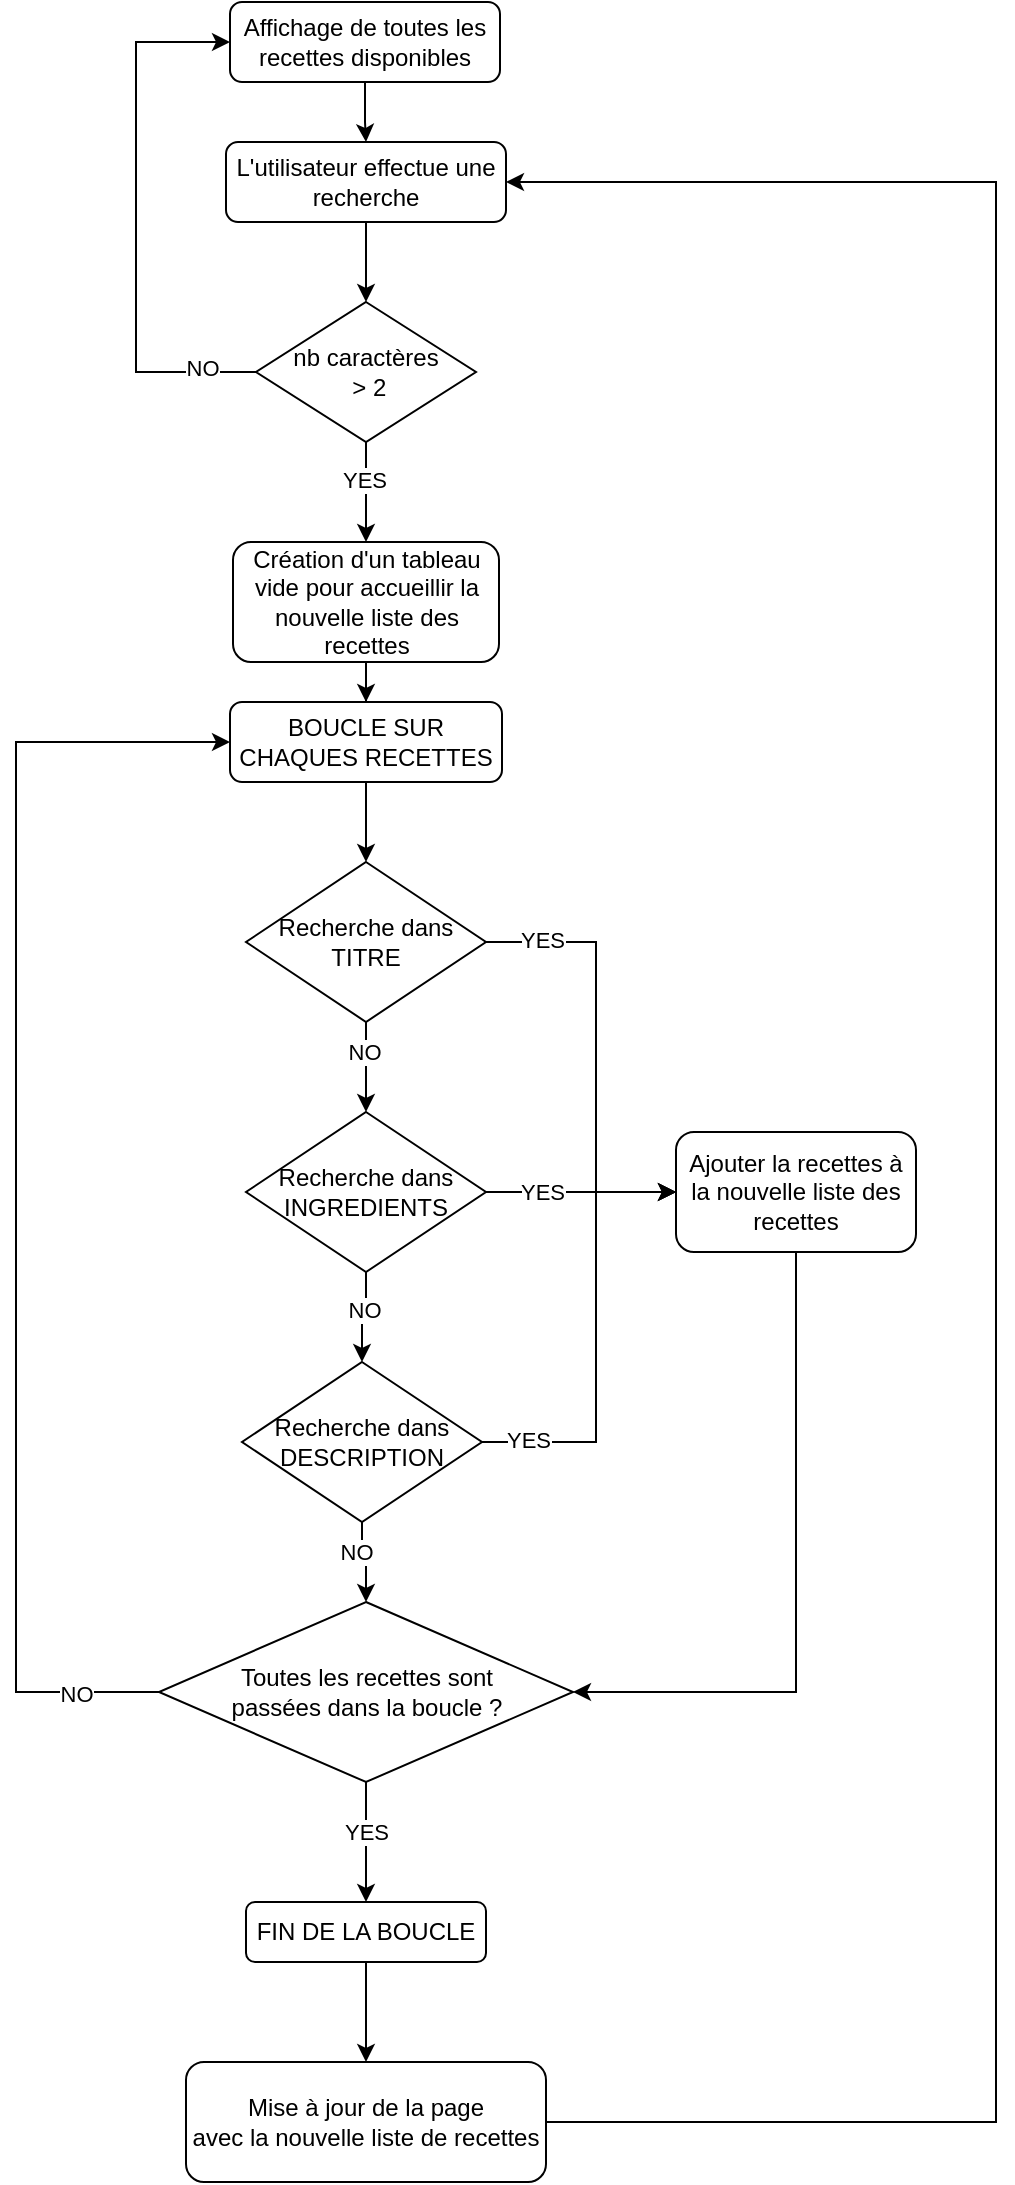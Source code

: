 <mxfile version="22.1.8" type="github">
  <diagram name="Page-1" id="r4HgYfRCgoHrCfJZUgXy">
    <mxGraphModel dx="1457" dy="1093" grid="1" gridSize="10" guides="1" tooltips="1" connect="1" arrows="1" fold="1" page="1" pageScale="1" pageWidth="827" pageHeight="1169" math="0" shadow="0">
      <root>
        <mxCell id="0" />
        <mxCell id="1" parent="0" />
        <mxCell id="L4QYTUJZ_KFNhh87ykTk-15" style="edgeStyle=orthogonalEdgeStyle;rounded=0;orthogonalLoop=1;jettySize=auto;html=1;entryX=0.5;entryY=0;entryDx=0;entryDy=0;" parent="1" source="L4QYTUJZ_KFNhh87ykTk-1" target="L4QYTUJZ_KFNhh87ykTk-2" edge="1">
          <mxGeometry relative="1" as="geometry" />
        </mxCell>
        <mxCell id="L4QYTUJZ_KFNhh87ykTk-1" value="L&#39;utilisateur effectue une recherche" style="rounded=1;whiteSpace=wrap;html=1;" parent="1" vertex="1">
          <mxGeometry x="345" y="100" width="140" height="40" as="geometry" />
        </mxCell>
        <mxCell id="dcJ2N1w09eCTJZOBxXSh-3" style="edgeStyle=orthogonalEdgeStyle;rounded=0;orthogonalLoop=1;jettySize=auto;html=1;entryX=0.5;entryY=0;entryDx=0;entryDy=0;" edge="1" parent="1" source="L4QYTUJZ_KFNhh87ykTk-2" target="dcJ2N1w09eCTJZOBxXSh-2">
          <mxGeometry relative="1" as="geometry" />
        </mxCell>
        <mxCell id="dcJ2N1w09eCTJZOBxXSh-5" value="YES" style="edgeLabel;html=1;align=center;verticalAlign=middle;resizable=0;points=[];" vertex="1" connectable="0" parent="dcJ2N1w09eCTJZOBxXSh-3">
          <mxGeometry x="-0.24" y="-1" relative="1" as="geometry">
            <mxPoint as="offset" />
          </mxGeometry>
        </mxCell>
        <mxCell id="dcJ2N1w09eCTJZOBxXSh-8" style="edgeStyle=orthogonalEdgeStyle;rounded=0;orthogonalLoop=1;jettySize=auto;html=1;entryX=0;entryY=0.5;entryDx=0;entryDy=0;" edge="1" parent="1" source="L4QYTUJZ_KFNhh87ykTk-2" target="dcJ2N1w09eCTJZOBxXSh-6">
          <mxGeometry relative="1" as="geometry">
            <Array as="points">
              <mxPoint x="300" y="215" />
              <mxPoint x="300" y="50" />
            </Array>
          </mxGeometry>
        </mxCell>
        <mxCell id="dcJ2N1w09eCTJZOBxXSh-9" value="NO" style="edgeLabel;html=1;align=center;verticalAlign=middle;resizable=0;points=[];" vertex="1" connectable="0" parent="dcJ2N1w09eCTJZOBxXSh-8">
          <mxGeometry x="-0.801" y="-2" relative="1" as="geometry">
            <mxPoint as="offset" />
          </mxGeometry>
        </mxCell>
        <mxCell id="L4QYTUJZ_KFNhh87ykTk-2" value="nb caractères&lt;br&gt;&amp;nbsp;&amp;gt; 2" style="rhombus;whiteSpace=wrap;html=1;" parent="1" vertex="1">
          <mxGeometry x="360" y="180" width="110" height="70" as="geometry" />
        </mxCell>
        <mxCell id="L4QYTUJZ_KFNhh87ykTk-5" style="edgeStyle=orthogonalEdgeStyle;rounded=0;orthogonalLoop=1;jettySize=auto;html=1;exitX=0.5;exitY=1;exitDx=0;exitDy=0;" parent="1" source="L4QYTUJZ_KFNhh87ykTk-2" target="L4QYTUJZ_KFNhh87ykTk-2" edge="1">
          <mxGeometry relative="1" as="geometry" />
        </mxCell>
        <mxCell id="1atgcBUKrtSfy6TpUmoW-4" style="edgeStyle=orthogonalEdgeStyle;rounded=0;orthogonalLoop=1;jettySize=auto;html=1;entryX=0.5;entryY=0;entryDx=0;entryDy=0;" parent="1" source="L4QYTUJZ_KFNhh87ykTk-6" target="1atgcBUKrtSfy6TpUmoW-3" edge="1">
          <mxGeometry relative="1" as="geometry" />
        </mxCell>
        <mxCell id="L4QYTUJZ_KFNhh87ykTk-6" value="BOUCLE SUR CHAQUES RECETTES" style="rounded=1;whiteSpace=wrap;html=1;" parent="1" vertex="1">
          <mxGeometry x="347" y="380" width="136" height="40" as="geometry" />
        </mxCell>
        <mxCell id="1atgcBUKrtSfy6TpUmoW-6" style="edgeStyle=orthogonalEdgeStyle;rounded=0;orthogonalLoop=1;jettySize=auto;html=1;entryX=0.5;entryY=0;entryDx=0;entryDy=0;" parent="1" source="1atgcBUKrtSfy6TpUmoW-3" target="1atgcBUKrtSfy6TpUmoW-5" edge="1">
          <mxGeometry relative="1" as="geometry" />
        </mxCell>
        <mxCell id="1atgcBUKrtSfy6TpUmoW-16" value="NO" style="edgeLabel;html=1;align=center;verticalAlign=middle;resizable=0;points=[];" parent="1atgcBUKrtSfy6TpUmoW-6" vertex="1" connectable="0">
          <mxGeometry x="0.28" y="-3" relative="1" as="geometry">
            <mxPoint x="2" y="-14" as="offset" />
          </mxGeometry>
        </mxCell>
        <mxCell id="1atgcBUKrtSfy6TpUmoW-10" style="edgeStyle=orthogonalEdgeStyle;rounded=0;orthogonalLoop=1;jettySize=auto;html=1;entryX=0;entryY=0.5;entryDx=0;entryDy=0;" parent="1" source="1atgcBUKrtSfy6TpUmoW-3" target="1atgcBUKrtSfy6TpUmoW-9" edge="1">
          <mxGeometry relative="1" as="geometry">
            <Array as="points">
              <mxPoint x="530" y="500" />
              <mxPoint x="530" y="625" />
            </Array>
          </mxGeometry>
        </mxCell>
        <mxCell id="1atgcBUKrtSfy6TpUmoW-13" value="YES" style="edgeLabel;html=1;align=center;verticalAlign=middle;resizable=0;points=[];" parent="1atgcBUKrtSfy6TpUmoW-10" vertex="1" connectable="0">
          <mxGeometry x="-0.746" y="1" relative="1" as="geometry">
            <mxPoint as="offset" />
          </mxGeometry>
        </mxCell>
        <mxCell id="1atgcBUKrtSfy6TpUmoW-3" value="Recherche dans TITRE" style="rhombus;whiteSpace=wrap;html=1;" parent="1" vertex="1">
          <mxGeometry x="355" y="460" width="120" height="80" as="geometry" />
        </mxCell>
        <mxCell id="1atgcBUKrtSfy6TpUmoW-8" style="edgeStyle=orthogonalEdgeStyle;rounded=0;orthogonalLoop=1;jettySize=auto;html=1;entryX=0.5;entryY=0;entryDx=0;entryDy=0;" parent="1" source="1atgcBUKrtSfy6TpUmoW-5" target="1atgcBUKrtSfy6TpUmoW-7" edge="1">
          <mxGeometry relative="1" as="geometry" />
        </mxCell>
        <mxCell id="1atgcBUKrtSfy6TpUmoW-17" value="NO" style="edgeLabel;html=1;align=center;verticalAlign=middle;resizable=0;points=[];" parent="1atgcBUKrtSfy6TpUmoW-8" vertex="1" connectable="0">
          <mxGeometry x="-0.2" y="-1" relative="1" as="geometry">
            <mxPoint as="offset" />
          </mxGeometry>
        </mxCell>
        <mxCell id="1atgcBUKrtSfy6TpUmoW-11" style="edgeStyle=orthogonalEdgeStyle;rounded=0;orthogonalLoop=1;jettySize=auto;html=1;entryX=0;entryY=0.5;entryDx=0;entryDy=0;" parent="1" source="1atgcBUKrtSfy6TpUmoW-5" target="1atgcBUKrtSfy6TpUmoW-9" edge="1">
          <mxGeometry relative="1" as="geometry" />
        </mxCell>
        <mxCell id="1atgcBUKrtSfy6TpUmoW-14" value="YES" style="edgeLabel;html=1;align=center;verticalAlign=middle;resizable=0;points=[];" parent="1atgcBUKrtSfy6TpUmoW-11" vertex="1" connectable="0">
          <mxGeometry x="-0.425" relative="1" as="geometry">
            <mxPoint as="offset" />
          </mxGeometry>
        </mxCell>
        <mxCell id="1atgcBUKrtSfy6TpUmoW-5" value="Recherche dans INGREDIENTS" style="rhombus;whiteSpace=wrap;html=1;" parent="1" vertex="1">
          <mxGeometry x="355" y="585" width="120" height="80" as="geometry" />
        </mxCell>
        <mxCell id="1atgcBUKrtSfy6TpUmoW-12" style="edgeStyle=orthogonalEdgeStyle;rounded=0;orthogonalLoop=1;jettySize=auto;html=1;entryX=0;entryY=0.5;entryDx=0;entryDy=0;" parent="1" source="1atgcBUKrtSfy6TpUmoW-7" target="1atgcBUKrtSfy6TpUmoW-9" edge="1">
          <mxGeometry relative="1" as="geometry">
            <Array as="points">
              <mxPoint x="530" y="750" />
              <mxPoint x="530" y="625" />
            </Array>
          </mxGeometry>
        </mxCell>
        <mxCell id="1atgcBUKrtSfy6TpUmoW-15" value="YES" style="edgeLabel;html=1;align=center;verticalAlign=middle;resizable=0;points=[];" parent="1atgcBUKrtSfy6TpUmoW-12" vertex="1" connectable="0">
          <mxGeometry x="-0.797" y="1" relative="1" as="geometry">
            <mxPoint as="offset" />
          </mxGeometry>
        </mxCell>
        <mxCell id="1atgcBUKrtSfy6TpUmoW-33" style="edgeStyle=orthogonalEdgeStyle;rounded=0;orthogonalLoop=1;jettySize=auto;html=1;entryX=0.5;entryY=0;entryDx=0;entryDy=0;" parent="1" source="1atgcBUKrtSfy6TpUmoW-7" target="1atgcBUKrtSfy6TpUmoW-32" edge="1">
          <mxGeometry relative="1" as="geometry" />
        </mxCell>
        <mxCell id="1atgcBUKrtSfy6TpUmoW-34" value="NO" style="edgeLabel;html=1;align=center;verticalAlign=middle;resizable=0;points=[];" parent="1atgcBUKrtSfy6TpUmoW-33" vertex="1" connectable="0">
          <mxGeometry x="-0.3" y="-3" relative="1" as="geometry">
            <mxPoint as="offset" />
          </mxGeometry>
        </mxCell>
        <mxCell id="1atgcBUKrtSfy6TpUmoW-7" value="Recherche dans DESCRIPTION" style="rhombus;whiteSpace=wrap;html=1;" parent="1" vertex="1">
          <mxGeometry x="353" y="710" width="120" height="80" as="geometry" />
        </mxCell>
        <mxCell id="1atgcBUKrtSfy6TpUmoW-35" style="edgeStyle=orthogonalEdgeStyle;rounded=0;orthogonalLoop=1;jettySize=auto;html=1;entryX=1;entryY=0.5;entryDx=0;entryDy=0;" parent="1" source="1atgcBUKrtSfy6TpUmoW-9" target="1atgcBUKrtSfy6TpUmoW-32" edge="1">
          <mxGeometry relative="1" as="geometry">
            <Array as="points">
              <mxPoint x="630" y="875" />
            </Array>
          </mxGeometry>
        </mxCell>
        <mxCell id="1atgcBUKrtSfy6TpUmoW-9" value="Ajouter la recettes à la nouvelle liste des recettes" style="rounded=1;whiteSpace=wrap;html=1;" parent="1" vertex="1">
          <mxGeometry x="570" y="595" width="120" height="60" as="geometry" />
        </mxCell>
        <mxCell id="1atgcBUKrtSfy6TpUmoW-36" style="edgeStyle=orthogonalEdgeStyle;rounded=0;orthogonalLoop=1;jettySize=auto;html=1;entryX=0;entryY=0.5;entryDx=0;entryDy=0;" parent="1" source="1atgcBUKrtSfy6TpUmoW-32" target="L4QYTUJZ_KFNhh87ykTk-6" edge="1">
          <mxGeometry relative="1" as="geometry">
            <Array as="points">
              <mxPoint x="240" y="875" />
              <mxPoint x="240" y="400" />
            </Array>
          </mxGeometry>
        </mxCell>
        <mxCell id="1atgcBUKrtSfy6TpUmoW-37" value="NO" style="edgeLabel;html=1;align=center;verticalAlign=middle;resizable=0;points=[];" parent="1atgcBUKrtSfy6TpUmoW-36" vertex="1" connectable="0">
          <mxGeometry x="0.043" relative="1" as="geometry">
            <mxPoint x="30" y="270" as="offset" />
          </mxGeometry>
        </mxCell>
        <mxCell id="1atgcBUKrtSfy6TpUmoW-39" style="edgeStyle=orthogonalEdgeStyle;rounded=0;orthogonalLoop=1;jettySize=auto;html=1;entryX=0.5;entryY=0;entryDx=0;entryDy=0;" parent="1" source="1atgcBUKrtSfy6TpUmoW-32" target="1atgcBUKrtSfy6TpUmoW-38" edge="1">
          <mxGeometry relative="1" as="geometry" />
        </mxCell>
        <mxCell id="1atgcBUKrtSfy6TpUmoW-40" value="YES" style="edgeLabel;html=1;align=center;verticalAlign=middle;resizable=0;points=[];" parent="1atgcBUKrtSfy6TpUmoW-39" vertex="1" connectable="0">
          <mxGeometry x="-0.167" relative="1" as="geometry">
            <mxPoint as="offset" />
          </mxGeometry>
        </mxCell>
        <mxCell id="1atgcBUKrtSfy6TpUmoW-32" value="Toutes les recettes sont&lt;br&gt;passées dans la boucle ?" style="rhombus;whiteSpace=wrap;html=1;" parent="1" vertex="1">
          <mxGeometry x="311.5" y="830" width="207" height="90" as="geometry" />
        </mxCell>
        <mxCell id="1atgcBUKrtSfy6TpUmoW-42" style="edgeStyle=orthogonalEdgeStyle;rounded=0;orthogonalLoop=1;jettySize=auto;html=1;entryX=0.5;entryY=0;entryDx=0;entryDy=0;" parent="1" source="1atgcBUKrtSfy6TpUmoW-38" target="1atgcBUKrtSfy6TpUmoW-41" edge="1">
          <mxGeometry relative="1" as="geometry" />
        </mxCell>
        <mxCell id="1atgcBUKrtSfy6TpUmoW-38" value="FIN DE LA BOUCLE" style="rounded=1;whiteSpace=wrap;html=1;" parent="1" vertex="1">
          <mxGeometry x="355" y="980" width="120" height="30" as="geometry" />
        </mxCell>
        <mxCell id="1atgcBUKrtSfy6TpUmoW-43" style="edgeStyle=orthogonalEdgeStyle;rounded=0;orthogonalLoop=1;jettySize=auto;html=1;entryX=1;entryY=0.5;entryDx=0;entryDy=0;" parent="1" source="1atgcBUKrtSfy6TpUmoW-41" target="L4QYTUJZ_KFNhh87ykTk-1" edge="1">
          <mxGeometry relative="1" as="geometry">
            <Array as="points">
              <mxPoint x="730" y="1090" />
              <mxPoint x="730" y="120" />
            </Array>
          </mxGeometry>
        </mxCell>
        <mxCell id="1atgcBUKrtSfy6TpUmoW-41" value="Mise à jour de la page&lt;br&gt;avec la nouvelle liste de recettes" style="rounded=1;whiteSpace=wrap;html=1;" parent="1" vertex="1">
          <mxGeometry x="325" y="1060" width="180" height="60" as="geometry" />
        </mxCell>
        <mxCell id="dcJ2N1w09eCTJZOBxXSh-4" style="edgeStyle=orthogonalEdgeStyle;rounded=0;orthogonalLoop=1;jettySize=auto;html=1;entryX=0.5;entryY=0;entryDx=0;entryDy=0;" edge="1" parent="1" source="dcJ2N1w09eCTJZOBxXSh-2" target="L4QYTUJZ_KFNhh87ykTk-6">
          <mxGeometry relative="1" as="geometry" />
        </mxCell>
        <mxCell id="dcJ2N1w09eCTJZOBxXSh-2" value="Création d&#39;un tableau vide pour accueillir la nouvelle liste des recettes" style="rounded=1;whiteSpace=wrap;html=1;" vertex="1" parent="1">
          <mxGeometry x="348.5" y="300" width="133" height="60" as="geometry" />
        </mxCell>
        <mxCell id="dcJ2N1w09eCTJZOBxXSh-7" style="edgeStyle=orthogonalEdgeStyle;rounded=0;orthogonalLoop=1;jettySize=auto;html=1;" edge="1" parent="1" source="dcJ2N1w09eCTJZOBxXSh-6" target="L4QYTUJZ_KFNhh87ykTk-1">
          <mxGeometry relative="1" as="geometry" />
        </mxCell>
        <mxCell id="dcJ2N1w09eCTJZOBxXSh-6" value="Affichage de toutes les recettes disponibles" style="rounded=1;whiteSpace=wrap;html=1;" vertex="1" parent="1">
          <mxGeometry x="347" y="30" width="135" height="40" as="geometry" />
        </mxCell>
      </root>
    </mxGraphModel>
  </diagram>
</mxfile>
